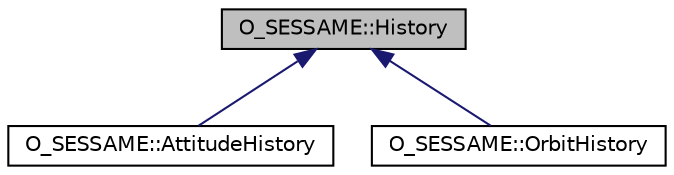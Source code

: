 digraph "O_SESSAME::History"
{
 // LATEX_PDF_SIZE
  edge [fontname="Helvetica",fontsize="10",labelfontname="Helvetica",labelfontsize="10"];
  node [fontname="Helvetica",fontsize="10",shape=record];
  Node1 [label="O_SESSAME::History",height=0.2,width=0.4,color="black", fillcolor="grey75", style="filled", fontcolor="black",tooltip="Base class for histories storing state variables, also stores time states."];
  Node1 -> Node2 [dir="back",color="midnightblue",fontsize="10",style="solid",fontname="Helvetica"];
  Node2 [label="O_SESSAME::AttitudeHistory",height=0.2,width=0.4,color="black", fillcolor="white", style="filled",URL="$classO__SESSAME_1_1AttitudeHistory.html",tooltip="Class for storing a time history of attitude states."];
  Node1 -> Node3 [dir="back",color="midnightblue",fontsize="10",style="solid",fontname="Helvetica"];
  Node3 [label="O_SESSAME::OrbitHistory",height=0.2,width=0.4,color="black", fillcolor="white", style="filled",URL="$classO__SESSAME_1_1OrbitHistory.html",tooltip="Class for storing a time history of orbital states."];
}
